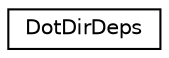 digraph "Graphical Class Hierarchy"
{
 // INTERACTIVE_SVG=YES
  edge [fontname="Helvetica",fontsize="10",labelfontname="Helvetica",labelfontsize="10"];
  node [fontname="Helvetica",fontsize="10",shape=record];
  rankdir="LR";
  Node0 [label="DotDirDeps",height=0.2,width=0.4,color="black", fillcolor="white", style="filled",URL="$d7/dd4/class_dot_dir_deps.html",tooltip="Representation of an directory dependency graph. "];
}
